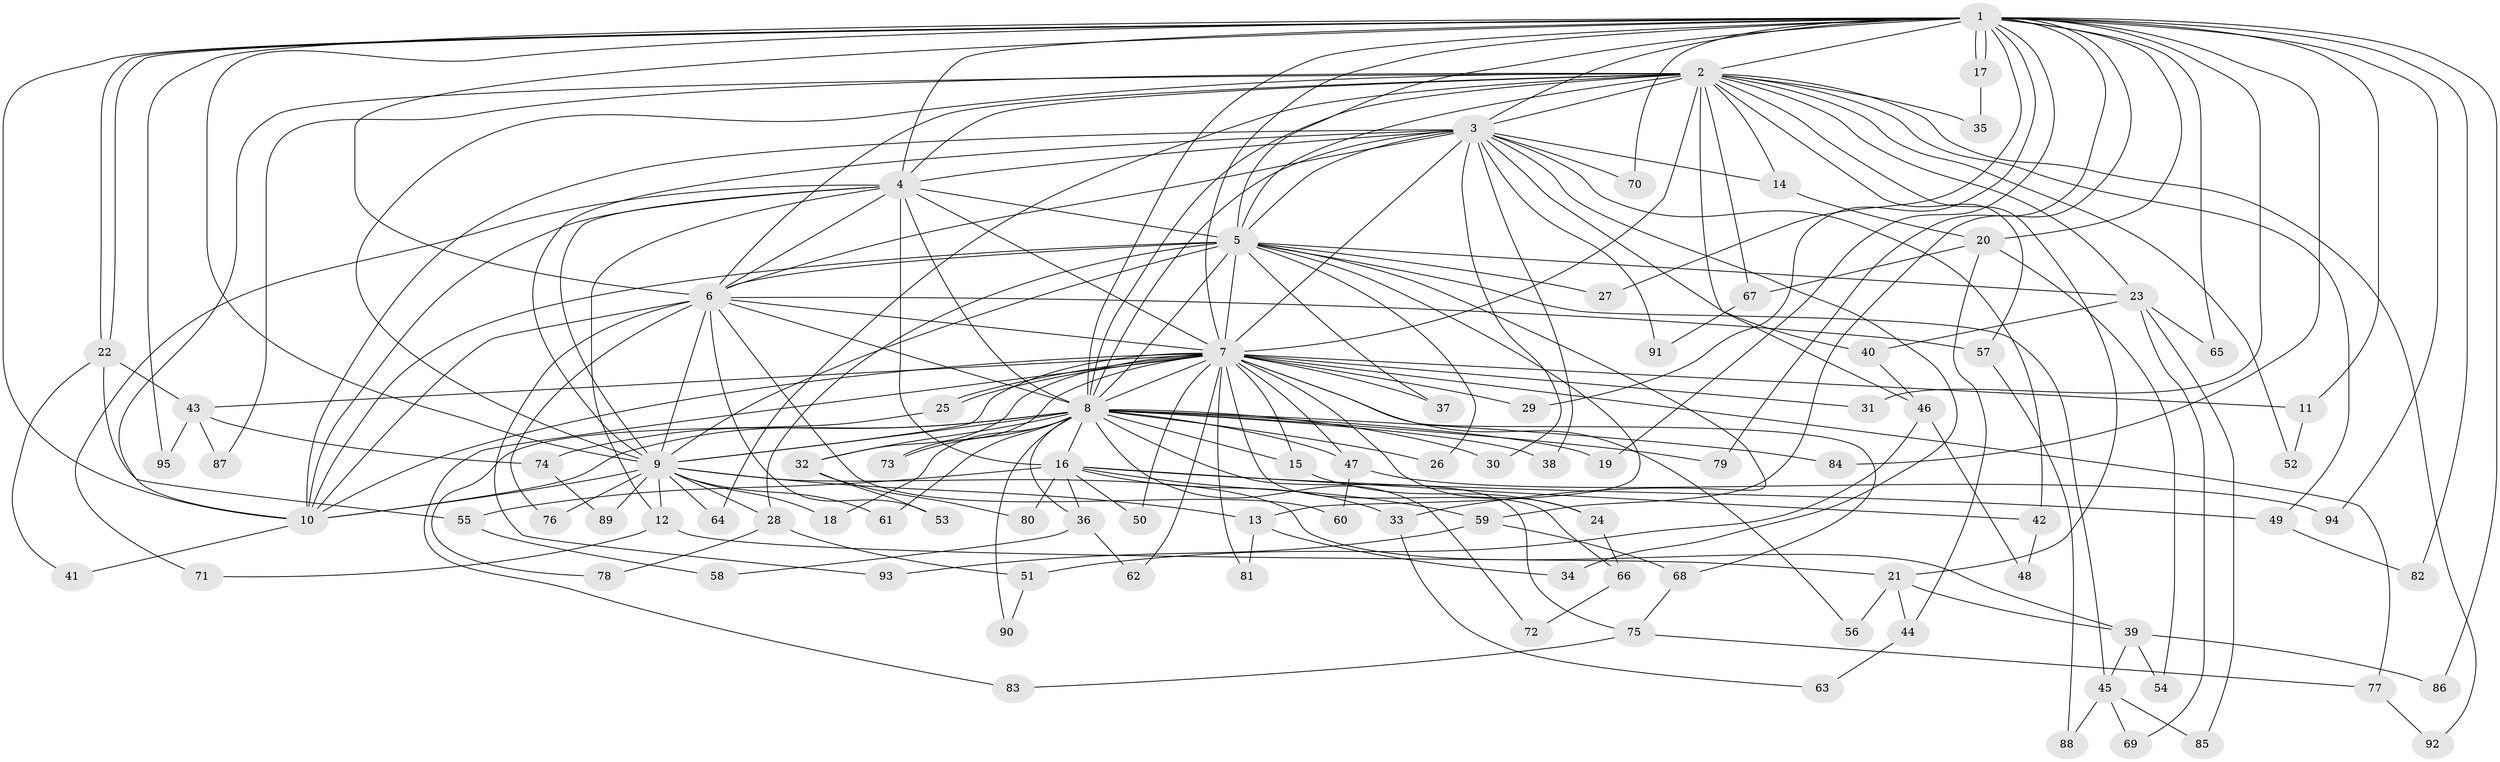 // Generated by graph-tools (version 1.1) at 2025/49/03/09/25 03:49:33]
// undirected, 95 vertices, 215 edges
graph export_dot {
graph [start="1"]
  node [color=gray90,style=filled];
  1;
  2;
  3;
  4;
  5;
  6;
  7;
  8;
  9;
  10;
  11;
  12;
  13;
  14;
  15;
  16;
  17;
  18;
  19;
  20;
  21;
  22;
  23;
  24;
  25;
  26;
  27;
  28;
  29;
  30;
  31;
  32;
  33;
  34;
  35;
  36;
  37;
  38;
  39;
  40;
  41;
  42;
  43;
  44;
  45;
  46;
  47;
  48;
  49;
  50;
  51;
  52;
  53;
  54;
  55;
  56;
  57;
  58;
  59;
  60;
  61;
  62;
  63;
  64;
  65;
  66;
  67;
  68;
  69;
  70;
  71;
  72;
  73;
  74;
  75;
  76;
  77;
  78;
  79;
  80;
  81;
  82;
  83;
  84;
  85;
  86;
  87;
  88;
  89;
  90;
  91;
  92;
  93;
  94;
  95;
  1 -- 2;
  1 -- 3;
  1 -- 4;
  1 -- 5;
  1 -- 6;
  1 -- 7;
  1 -- 8;
  1 -- 9;
  1 -- 10;
  1 -- 11;
  1 -- 17;
  1 -- 17;
  1 -- 19;
  1 -- 20;
  1 -- 22;
  1 -- 22;
  1 -- 27;
  1 -- 29;
  1 -- 31;
  1 -- 59;
  1 -- 65;
  1 -- 70;
  1 -- 79;
  1 -- 82;
  1 -- 84;
  1 -- 86;
  1 -- 94;
  1 -- 95;
  2 -- 3;
  2 -- 4;
  2 -- 5;
  2 -- 6;
  2 -- 7;
  2 -- 8;
  2 -- 9;
  2 -- 10;
  2 -- 14;
  2 -- 21;
  2 -- 23;
  2 -- 35;
  2 -- 46;
  2 -- 49;
  2 -- 52;
  2 -- 57;
  2 -- 64;
  2 -- 67;
  2 -- 87;
  2 -- 92;
  3 -- 4;
  3 -- 5;
  3 -- 6;
  3 -- 7;
  3 -- 8;
  3 -- 9;
  3 -- 10;
  3 -- 14;
  3 -- 30;
  3 -- 34;
  3 -- 38;
  3 -- 40;
  3 -- 42;
  3 -- 70;
  3 -- 91;
  4 -- 5;
  4 -- 6;
  4 -- 7;
  4 -- 8;
  4 -- 9;
  4 -- 10;
  4 -- 12;
  4 -- 16;
  4 -- 71;
  5 -- 6;
  5 -- 7;
  5 -- 8;
  5 -- 9;
  5 -- 10;
  5 -- 13;
  5 -- 23;
  5 -- 26;
  5 -- 27;
  5 -- 28;
  5 -- 33;
  5 -- 37;
  5 -- 45;
  6 -- 7;
  6 -- 8;
  6 -- 9;
  6 -- 10;
  6 -- 53;
  6 -- 57;
  6 -- 60;
  6 -- 76;
  6 -- 93;
  7 -- 8;
  7 -- 9;
  7 -- 10;
  7 -- 11;
  7 -- 15;
  7 -- 24;
  7 -- 25;
  7 -- 25;
  7 -- 29;
  7 -- 31;
  7 -- 32;
  7 -- 37;
  7 -- 43;
  7 -- 47;
  7 -- 50;
  7 -- 56;
  7 -- 62;
  7 -- 66;
  7 -- 68;
  7 -- 73;
  7 -- 77;
  7 -- 81;
  7 -- 83;
  8 -- 9;
  8 -- 10;
  8 -- 15;
  8 -- 16;
  8 -- 18;
  8 -- 19;
  8 -- 26;
  8 -- 30;
  8 -- 32;
  8 -- 36;
  8 -- 38;
  8 -- 47;
  8 -- 61;
  8 -- 72;
  8 -- 73;
  8 -- 74;
  8 -- 75;
  8 -- 79;
  8 -- 84;
  8 -- 90;
  9 -- 10;
  9 -- 12;
  9 -- 13;
  9 -- 18;
  9 -- 28;
  9 -- 39;
  9 -- 61;
  9 -- 64;
  9 -- 76;
  9 -- 89;
  10 -- 41;
  11 -- 52;
  12 -- 21;
  12 -- 71;
  13 -- 34;
  13 -- 81;
  14 -- 20;
  15 -- 24;
  16 -- 33;
  16 -- 36;
  16 -- 42;
  16 -- 49;
  16 -- 50;
  16 -- 55;
  16 -- 59;
  16 -- 80;
  17 -- 35;
  20 -- 44;
  20 -- 54;
  20 -- 67;
  21 -- 39;
  21 -- 44;
  21 -- 56;
  22 -- 41;
  22 -- 43;
  22 -- 55;
  23 -- 40;
  23 -- 65;
  23 -- 69;
  23 -- 85;
  24 -- 66;
  25 -- 78;
  28 -- 51;
  28 -- 78;
  32 -- 53;
  32 -- 80;
  33 -- 63;
  36 -- 58;
  36 -- 62;
  39 -- 45;
  39 -- 54;
  39 -- 86;
  40 -- 46;
  42 -- 48;
  43 -- 74;
  43 -- 87;
  43 -- 95;
  44 -- 63;
  45 -- 69;
  45 -- 85;
  45 -- 88;
  46 -- 48;
  46 -- 51;
  47 -- 60;
  47 -- 94;
  49 -- 82;
  51 -- 90;
  55 -- 58;
  57 -- 88;
  59 -- 68;
  59 -- 93;
  66 -- 72;
  67 -- 91;
  68 -- 75;
  74 -- 89;
  75 -- 77;
  75 -- 83;
  77 -- 92;
}
